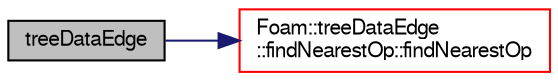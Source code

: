 digraph "treeDataEdge"
{
  bgcolor="transparent";
  edge [fontname="FreeSans",fontsize="10",labelfontname="FreeSans",labelfontsize="10"];
  node [fontname="FreeSans",fontsize="10",shape=record];
  rankdir="LR";
  Node2 [label="treeDataEdge",height=0.2,width=0.4,color="black", fillcolor="grey75", style="filled", fontcolor="black"];
  Node2 -> Node3 [color="midnightblue",fontsize="10",style="solid",fontname="FreeSans"];
  Node3 [label="Foam::treeDataEdge\l::findNearestOp::findNearestOp",height=0.2,width=0.4,color="red",URL="$a25034.html#a27138c284fe039bbf9438f37598bdaa9"];
}
